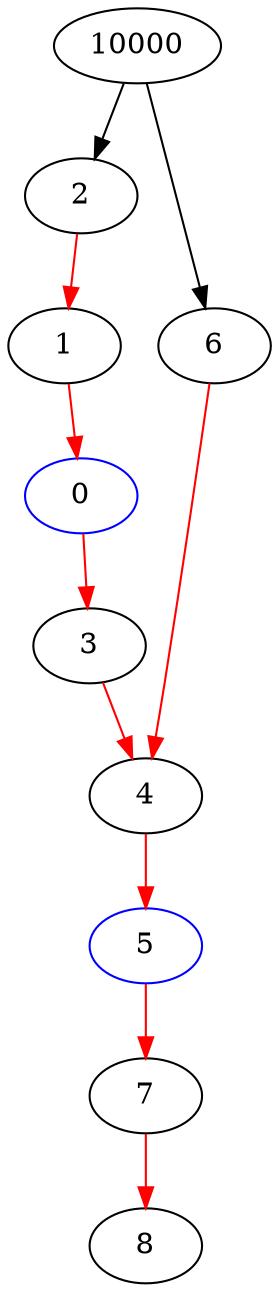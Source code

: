 digraph {
  0 [label="0", color=blue];
  1 -> 0 [label="", color=red];
  7 [label="7", color=black];
  5 -> 7 [label="", color=red];
  2 [label="2", color=black];
  10000 -> 2 [label="", color=black];
  10000 [label="10000", color=black];
  4 [label="4", color=black];
  3 -> 4 [label="", color=red];
  6 -> 4 [label="", color=red];
  6 [label="6", color=black];
  10000 -> 6 [label="", color=black];
  1 [label="1", color=black];
  2 -> 1 [label="", color=red];
  8 [label="8", color=black];
  7 -> 8 [label="", color=red];
  3 [label="3", color=black];
  0 -> 3 [label="", color=red];
  5 [label="5", color=blue];
  4 -> 5 [label="", color=red];
}
